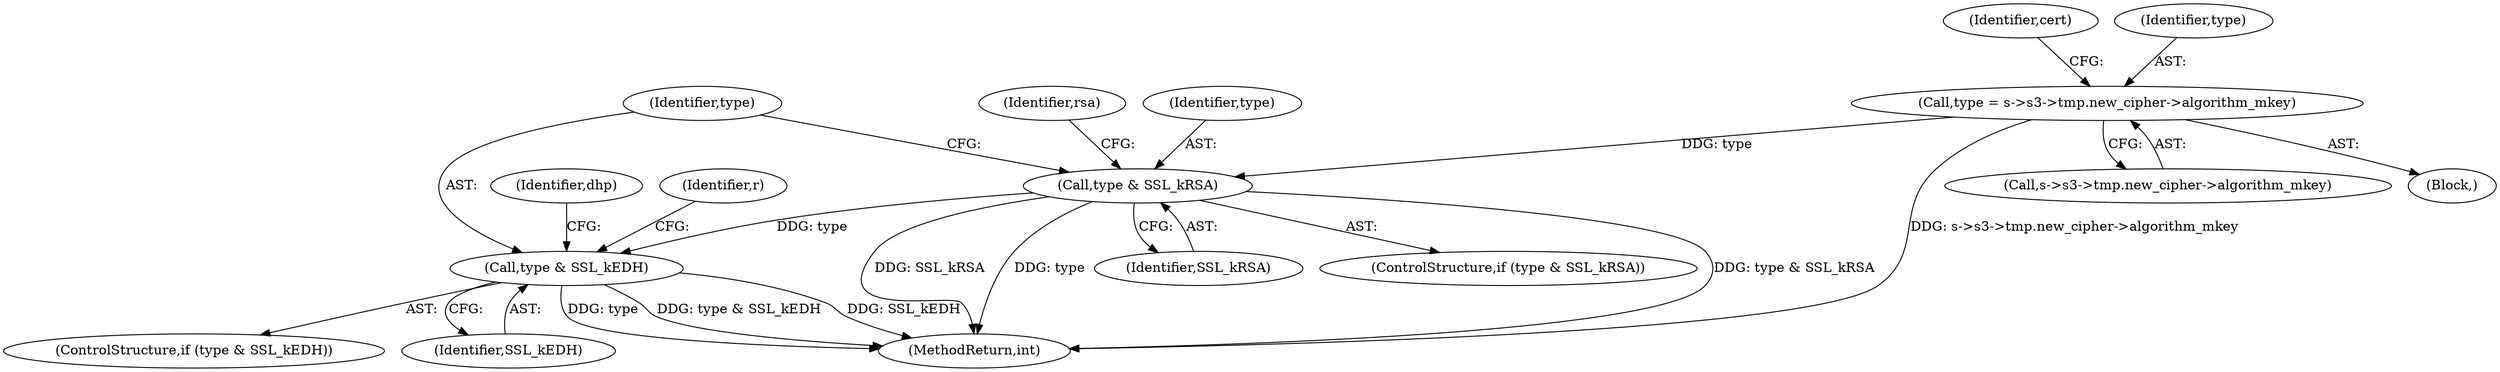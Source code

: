 digraph "0_openssl_c5b831f21d0d29d1e517d139d9d101763f60c9a2_1@pointer" {
"1000162" [label="(Call,type = s->s3->tmp.new_cipher->algorithm_mkey)"];
"1000204" [label="(Call,type & SSL_kRSA)"];
"1000302" [label="(Call,type & SSL_kEDH)"];
"1000206" [label="(Identifier,SSL_kRSA)"];
"1000205" [label="(Identifier,type)"];
"1000303" [label="(Identifier,type)"];
"1000174" [label="(Identifier,cert)"];
"1000204" [label="(Call,type & SSL_kRSA)"];
"1000301" [label="(ControlStructure,if (type & SSL_kEDH))"];
"1000307" [label="(Identifier,dhp)"];
"1000162" [label="(Call,type = s->s3->tmp.new_cipher->algorithm_mkey)"];
"1000209" [label="(Identifier,rsa)"];
"1000304" [label="(Identifier,SSL_kEDH)"];
"1000161" [label="(Block,)"];
"1000163" [label="(Identifier,type)"];
"1000164" [label="(Call,s->s3->tmp.new_cipher->algorithm_mkey)"];
"1000470" [label="(MethodReturn,int)"];
"1000451" [label="(Identifier,r)"];
"1000302" [label="(Call,type & SSL_kEDH)"];
"1000203" [label="(ControlStructure,if (type & SSL_kRSA))"];
"1000162" -> "1000161"  [label="AST: "];
"1000162" -> "1000164"  [label="CFG: "];
"1000163" -> "1000162"  [label="AST: "];
"1000164" -> "1000162"  [label="AST: "];
"1000174" -> "1000162"  [label="CFG: "];
"1000162" -> "1000470"  [label="DDG: s->s3->tmp.new_cipher->algorithm_mkey"];
"1000162" -> "1000204"  [label="DDG: type"];
"1000204" -> "1000203"  [label="AST: "];
"1000204" -> "1000206"  [label="CFG: "];
"1000205" -> "1000204"  [label="AST: "];
"1000206" -> "1000204"  [label="AST: "];
"1000209" -> "1000204"  [label="CFG: "];
"1000303" -> "1000204"  [label="CFG: "];
"1000204" -> "1000470"  [label="DDG: SSL_kRSA"];
"1000204" -> "1000470"  [label="DDG: type"];
"1000204" -> "1000470"  [label="DDG: type & SSL_kRSA"];
"1000204" -> "1000302"  [label="DDG: type"];
"1000302" -> "1000301"  [label="AST: "];
"1000302" -> "1000304"  [label="CFG: "];
"1000303" -> "1000302"  [label="AST: "];
"1000304" -> "1000302"  [label="AST: "];
"1000307" -> "1000302"  [label="CFG: "];
"1000451" -> "1000302"  [label="CFG: "];
"1000302" -> "1000470"  [label="DDG: SSL_kEDH"];
"1000302" -> "1000470"  [label="DDG: type"];
"1000302" -> "1000470"  [label="DDG: type & SSL_kEDH"];
}
